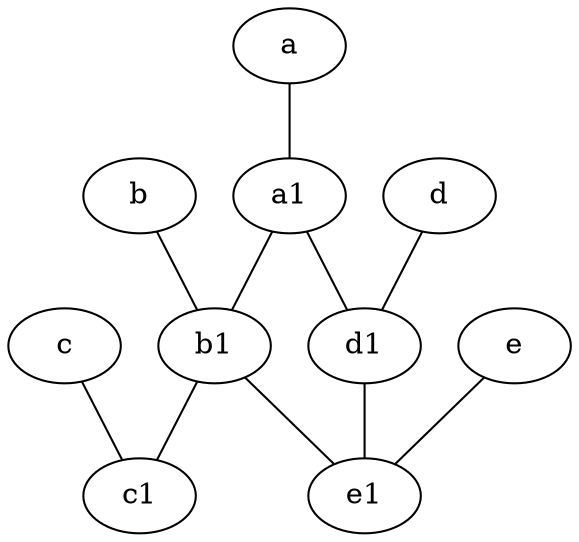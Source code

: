 graph {
	node [labelfontsize=50]
	b [labelfontsize=50 pos="10,4!"]
	c [labelfontsize=50 pos="4.5,2!"]
	d1 [labelfontsize=50 pos="3,5!"]
	b1 [labelfontsize=50 pos="9,4!"]
	e [labelfontsize=50 pos="7,9!"]
	a [labelfontsize=50 pos="8,2!"]
	c1 [labelfontsize=50 pos="4.5,3!"]
	e1 [labelfontsize=50 pos="7,7!"]
	d [labelfontsize=50 pos="2,5!"]
	a1 [labelfontsize=50 pos="8,3!"]
	e -- e1
	b -- b1
	b1 -- e1
	a1 -- b1
	a1 -- d1
	c -- c1
	d1 -- e1
	a -- a1
	d -- d1
	b1 -- c1
}
